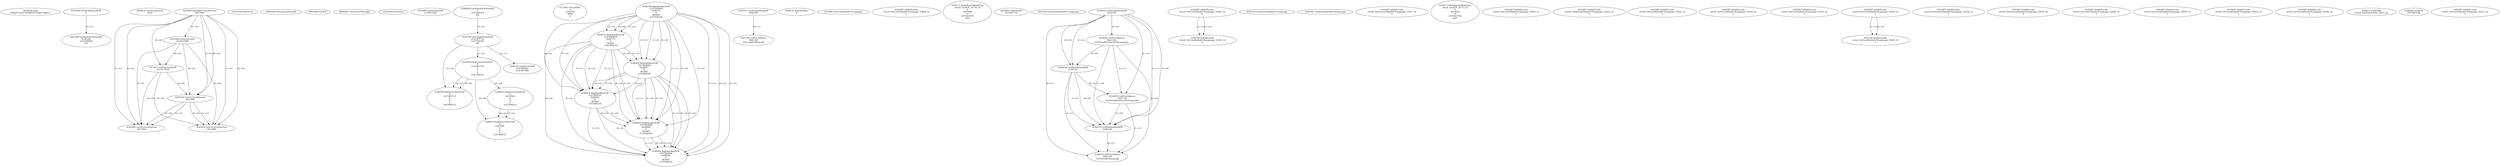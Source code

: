 // Global SCDG with merge call
digraph {
	0 [label="6850628.main
0046975a42750290d1453cbb57266cc7"]
	1 [label="4254480.GetModuleHandleW
0"]
	2 [label="6844434.SetThreadLocale
1024"]
	3 [label="4243965.InitializeCriticalSection
6917004"]
	4 [label="4243979.GetVersion
"]
	5 [label="4250188.GetSystemInfo
2147417660"]
	3 -> 5 [label="(0-->0)"]
	6 [label="6844540.GetCommandLineW
"]
	7 [label="4214413.GetStartupInfoW
2147417624"]
	3 -> 7 [label="(0-->0)"]
	5 -> 7 [label="(0-->0)"]
	8 [label="6844560.GetACP
"]
	9 [label="6844580.GetCurrentThreadId
"]
	10 [label="4250204.GetVersion
"]
	11 [label="4276690.GetVersionExW
2147417420"]
	12 [label="4243306.GetModuleFileNameW
4194304
2147408904
522"]
	1 -> 12 [label="(0-->1)"]
	13 [label="4248064.GetModuleFileNameW
0
2147408370
261"]
	14 [label="4215383.VirtualAlloc
0
1310704
4096
4"]
	15 [label="4246338.RegOpenKeyExW
2147483649
4246772
0
983065
2147408236"]
	16 [label="4245741.GetModuleHandleW
4246160"]
	17 [label="4245758.GetProcAddress
9441320
GetLongPathNameW"]
	16 -> 17 [label="(0-->1)"]
	18 [label="4245785.GetLongPathNameW
2147407710
2147406542
261"]
	13 -> 18 [label="(3-->3)"]
	19 [label="4246556.RegQueryValueExW
0
2147407710
0
0
0
2147408232"]
	18 -> 19 [label="(1-->2)"]
	20 [label="4246635.RegQueryValueExW
0
4247000
0
0
0
2147408232"]
	19 -> 20 [label="(6-->6)"]
	21 [label="4246722.RegCloseKey
0"]
	22 [label="4247883.GetUserDefaultUILanguage
"]
	23 [label="4245418.EnterCriticalSection
6917004"]
	3 -> 23 [label="(1-->1)"]
	3 -> 23 [label="(0-->0)"]
	5 -> 23 [label="(0-->0)"]
	7 -> 23 [label="(0-->0)"]
	24 [label="4245469.LeaveCriticalSection
6917004"]
	3 -> 24 [label="(1-->1)"]
	23 -> 24 [label="(1-->1)"]
	3 -> 24 [label="(0-->0)"]
	5 -> 24 [label="(0-->0)"]
	7 -> 24 [label="(0-->0)"]
	23 -> 24 [label="(0-->0)"]
	25 [label="4245487.IsValidLocale
retval_GetUserDefaultUILanguage_33064_32
2"]
	26 [label="4250171.MultiByteToWideChar
retval_GetACP_32774_32
0
4243668
11
2147403704
2047"]
	27 [label="4246372.RegOpenKeyExW
2147483650
4246772
0
983065
2147408236"]
	15 -> 27 [label="(2-->2)"]
	15 -> 27 [label="(4-->4)"]
	15 -> 27 [label="(5-->5)"]
	28 [label="4245683.CharNextW
2147407716"]
	29 [label="4245454.LeaveCriticalSection
6917004"]
	3 -> 29 [label="(1-->1)"]
	23 -> 29 [label="(1-->1)"]
	3 -> 29 [label="(0-->0)"]
	5 -> 29 [label="(0-->0)"]
	7 -> 29 [label="(0-->0)"]
	23 -> 29 [label="(0-->0)"]
	30 [label="4247923.GetSystemDefaultUILanguage
"]
	31 [label="4244018.GetModuleHandleW
4244120"]
	32 [label="4244024.GetProcAddress
9441320
GetThreadPreferredUILanguages"]
	31 -> 32 [label="(0-->1)"]
	33 [label="4244044.GetModuleHandleW
4244120"]
	31 -> 33 [label="(1-->1)"]
	31 -> 33 [label="(0-->0)"]
	32 -> 33 [label="(1-->0)"]
	34 [label="4244050.GetProcAddress
9441320
SetThreadPreferredUILanguages"]
	31 -> 34 [label="(0-->1)"]
	32 -> 34 [label="(1-->1)"]
	33 -> 34 [label="(0-->1)"]
	35 [label="4244070.GetModuleHandleW
4244120"]
	31 -> 35 [label="(1-->1)"]
	33 -> 35 [label="(1-->1)"]
	31 -> 35 [label="(0-->0)"]
	32 -> 35 [label="(1-->0)"]
	33 -> 35 [label="(0-->0)"]
	34 -> 35 [label="(1-->0)"]
	36 [label="4244076.GetProcAddress
9441320
GetThreadUILanguage"]
	31 -> 36 [label="(0-->1)"]
	32 -> 36 [label="(1-->1)"]
	33 -> 36 [label="(0-->1)"]
	34 -> 36 [label="(1-->1)"]
	35 -> 36 [label="(0-->1)"]
	37 [label="4246402.RegOpenKeyExW
2147483649
4246832
0
983065
2147408236"]
	15 -> 37 [label="(1-->1)"]
	15 -> 37 [label="(4-->4)"]
	27 -> 37 [label="(4-->4)"]
	15 -> 37 [label="(5-->5)"]
	27 -> 37 [label="(5-->5)"]
	38 [label="4246599.RegQueryValueExW
0
2147407710
0
0
0
2147408232"]
	18 -> 38 [label="(1-->2)"]
	19 -> 38 [label="(2-->2)"]
	19 -> 38 [label="(6-->6)"]
	39 [label="4245487.IsValidLocale
retval_GetUserDefaultUILanguage_33461_32
2"]
	40 [label="4244766.IsValidLocale
retval_GetUserDefaultUILanguage_33461_32
2"]
	39 -> 40 [label="(1-->1)"]
	39 -> 40 [label="(2-->2)"]
	41 [label="4245525.GetSystemDefaultUILanguage
"]
	42 [label="4245552.GetSystemDefaultUILanguage
"]
	43 [label="4246432.RegOpenKeyExW
2147483650
4246832
0
983065
2147408236"]
	27 -> 43 [label="(1-->1)"]
	37 -> 43 [label="(2-->2)"]
	15 -> 43 [label="(4-->4)"]
	27 -> 43 [label="(4-->4)"]
	37 -> 43 [label="(4-->4)"]
	15 -> 43 [label="(5-->5)"]
	27 -> 43 [label="(5-->5)"]
	37 -> 43 [label="(5-->5)"]
	44 [label="4246462.RegOpenKeyExW
2147483649
4246884
0
983065
2147408236"]
	15 -> 44 [label="(1-->1)"]
	37 -> 44 [label="(1-->1)"]
	15 -> 44 [label="(4-->4)"]
	27 -> 44 [label="(4-->4)"]
	37 -> 44 [label="(4-->4)"]
	43 -> 44 [label="(4-->4)"]
	15 -> 44 [label="(5-->5)"]
	27 -> 44 [label="(5-->5)"]
	37 -> 44 [label="(5-->5)"]
	43 -> 44 [label="(5-->5)"]
	45 [label="4245487.IsValidLocale
retval_GetSystemDefaultUILanguage_33257_32
2"]
	46 [label="4250171.MultiByteToWideChar
retval_GetACP_32773_32
0
4243616
14
2147403704
2047"]
	47 [label="4245487.IsValidLocale
retval_GetUserDefaultUILanguage_32901_32
2"]
	48 [label="4246676.RegQueryValueExW
0
4247000
0
0
0
2147408232"]
	20 -> 48 [label="(2-->2)"]
	19 -> 48 [label="(6-->6)"]
	20 -> 48 [label="(6-->6)"]
	49 [label="4245487.IsValidLocale
retval_GetSystemDefaultUILanguage_33033_32
2"]
	50 [label="4245487.IsValidLocale
retval_GetUserDefaultUILanguage_33045_32
2"]
	51 [label="4245487.IsValidLocale
retval_GetUserDefaultUILanguage_32919_32
2"]
	52 [label="4245487.IsValidLocale
retval_GetUserDefaultUILanguage_33014_32
2"]
	53 [label="4245487.IsValidLocale
retval_GetUserDefaultUILanguage_33029_32
2"]
	54 [label="4244766.IsValidLocale
retval_GetUserDefaultUILanguage_33029_32
2"]
	53 -> 54 [label="(1-->1)"]
	53 -> 54 [label="(2-->2)"]
	55 [label="4246492.RegOpenKeyExW
2147483649
4246936
0
983065
2147408236"]
	15 -> 55 [label="(1-->1)"]
	37 -> 55 [label="(1-->1)"]
	44 -> 55 [label="(1-->1)"]
	15 -> 55 [label="(4-->4)"]
	27 -> 55 [label="(4-->4)"]
	37 -> 55 [label="(4-->4)"]
	43 -> 55 [label="(4-->4)"]
	44 -> 55 [label="(4-->4)"]
	15 -> 55 [label="(5-->5)"]
	27 -> 55 [label="(5-->5)"]
	37 -> 55 [label="(5-->5)"]
	43 -> 55 [label="(5-->5)"]
	44 -> 55 [label="(5-->5)"]
	56 [label="4245487.IsValidLocale
retval_GetSystemDefaultUILanguage_33158_32
2"]
	57 [label="4245487.IsValidLocale
retval_GetSystemDefaultUILanguage_32970_32
2"]
	58 [label="4245487.IsValidLocale
retval_GetUserDefaultUILanguage_32909_32
2"]
	59 [label="4245487.IsValidLocale
retval_GetUserDefaultUILanguage_32839_32
2"]
	60 [label="4245487.IsValidLocale
retval_GetUserDefaultUILanguage_32953_32
2"]
	61 [label="4245487.IsValidLocale
retval_GetUserDefaultUILanguage_33086_32
2"]
	62 [label="4246014.FindFirstFileW
2147406542
2147407064"]
	18 -> 62 [label="(2-->1)"]
	63 [label="4246032.FindClose
retval_FindFirstFileW_32853_32"]
	64 [label="4246044.lstrlenW
2147407108"]
	65 [label="4245487.IsValidLocale
retval_GetUserDefaultUILanguage_33223_32
2"]
}
